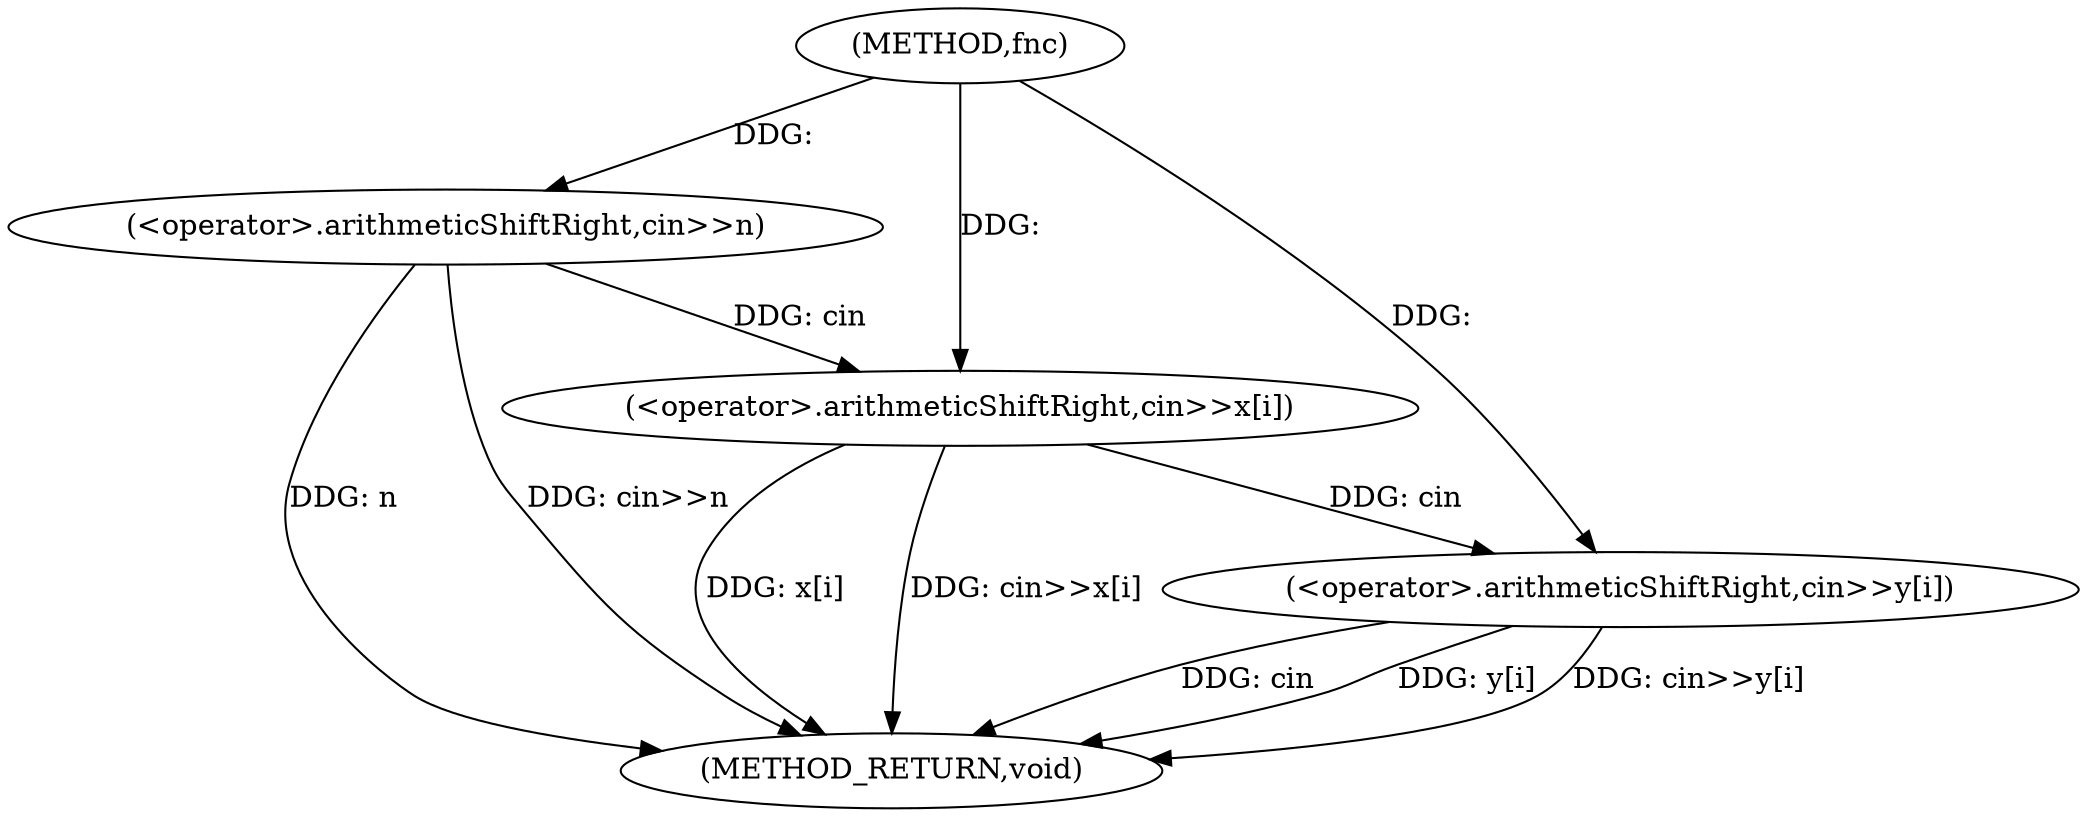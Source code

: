 digraph "fnc" {  
"1000137" [label = "(METHOD,fnc)" ]
"1000157" [label = "(METHOD_RETURN,void)" ]
"1000140" [label = "(<operator>.arithmeticShiftRight,cin>>n)" ]
"1000146" [label = "(<operator>.arithmeticShiftRight,cin>>x[i])" ]
"1000151" [label = "(<operator>.arithmeticShiftRight,cin>>y[i])" ]
  "1000140" -> "1000157"  [ label = "DDG: n"] 
  "1000140" -> "1000157"  [ label = "DDG: cin>>n"] 
  "1000146" -> "1000157"  [ label = "DDG: x[i]"] 
  "1000146" -> "1000157"  [ label = "DDG: cin>>x[i]"] 
  "1000151" -> "1000157"  [ label = "DDG: cin"] 
  "1000151" -> "1000157"  [ label = "DDG: y[i]"] 
  "1000151" -> "1000157"  [ label = "DDG: cin>>y[i]"] 
  "1000137" -> "1000140"  [ label = "DDG: "] 
  "1000140" -> "1000146"  [ label = "DDG: cin"] 
  "1000137" -> "1000146"  [ label = "DDG: "] 
  "1000146" -> "1000151"  [ label = "DDG: cin"] 
  "1000137" -> "1000151"  [ label = "DDG: "] 
}
